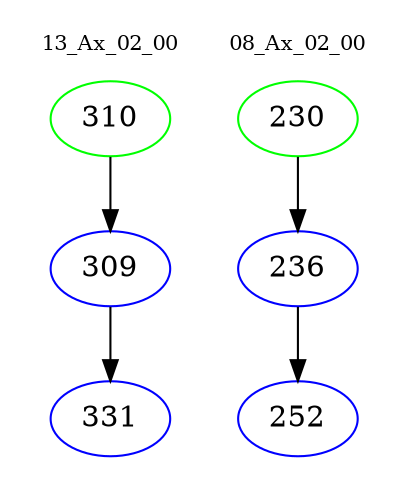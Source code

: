digraph{
subgraph cluster_0 {
color = white
label = "13_Ax_02_00";
fontsize=10;
T0_310 [label="310", color="green"]
T0_310 -> T0_309 [color="black"]
T0_309 [label="309", color="blue"]
T0_309 -> T0_331 [color="black"]
T0_331 [label="331", color="blue"]
}
subgraph cluster_1 {
color = white
label = "08_Ax_02_00";
fontsize=10;
T1_230 [label="230", color="green"]
T1_230 -> T1_236 [color="black"]
T1_236 [label="236", color="blue"]
T1_236 -> T1_252 [color="black"]
T1_252 [label="252", color="blue"]
}
}
